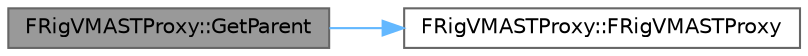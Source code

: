 digraph "FRigVMASTProxy::GetParent"
{
 // INTERACTIVE_SVG=YES
 // LATEX_PDF_SIZE
  bgcolor="transparent";
  edge [fontname=Helvetica,fontsize=10,labelfontname=Helvetica,labelfontsize=10];
  node [fontname=Helvetica,fontsize=10,shape=box,height=0.2,width=0.4];
  rankdir="LR";
  Node1 [id="Node000001",label="FRigVMASTProxy::GetParent",height=0.2,width=0.4,color="gray40", fillcolor="grey60", style="filled", fontcolor="black",tooltip=" "];
  Node1 -> Node2 [id="edge1_Node000001_Node000002",color="steelblue1",style="solid",tooltip=" "];
  Node2 [id="Node000002",label="FRigVMASTProxy::FRigVMASTProxy",height=0.2,width=0.4,color="grey40", fillcolor="white", style="filled",URL="$db/d2a/classFRigVMASTProxy.html#ab8f07fe8453edae7af5614c993693443",tooltip=" "];
}
